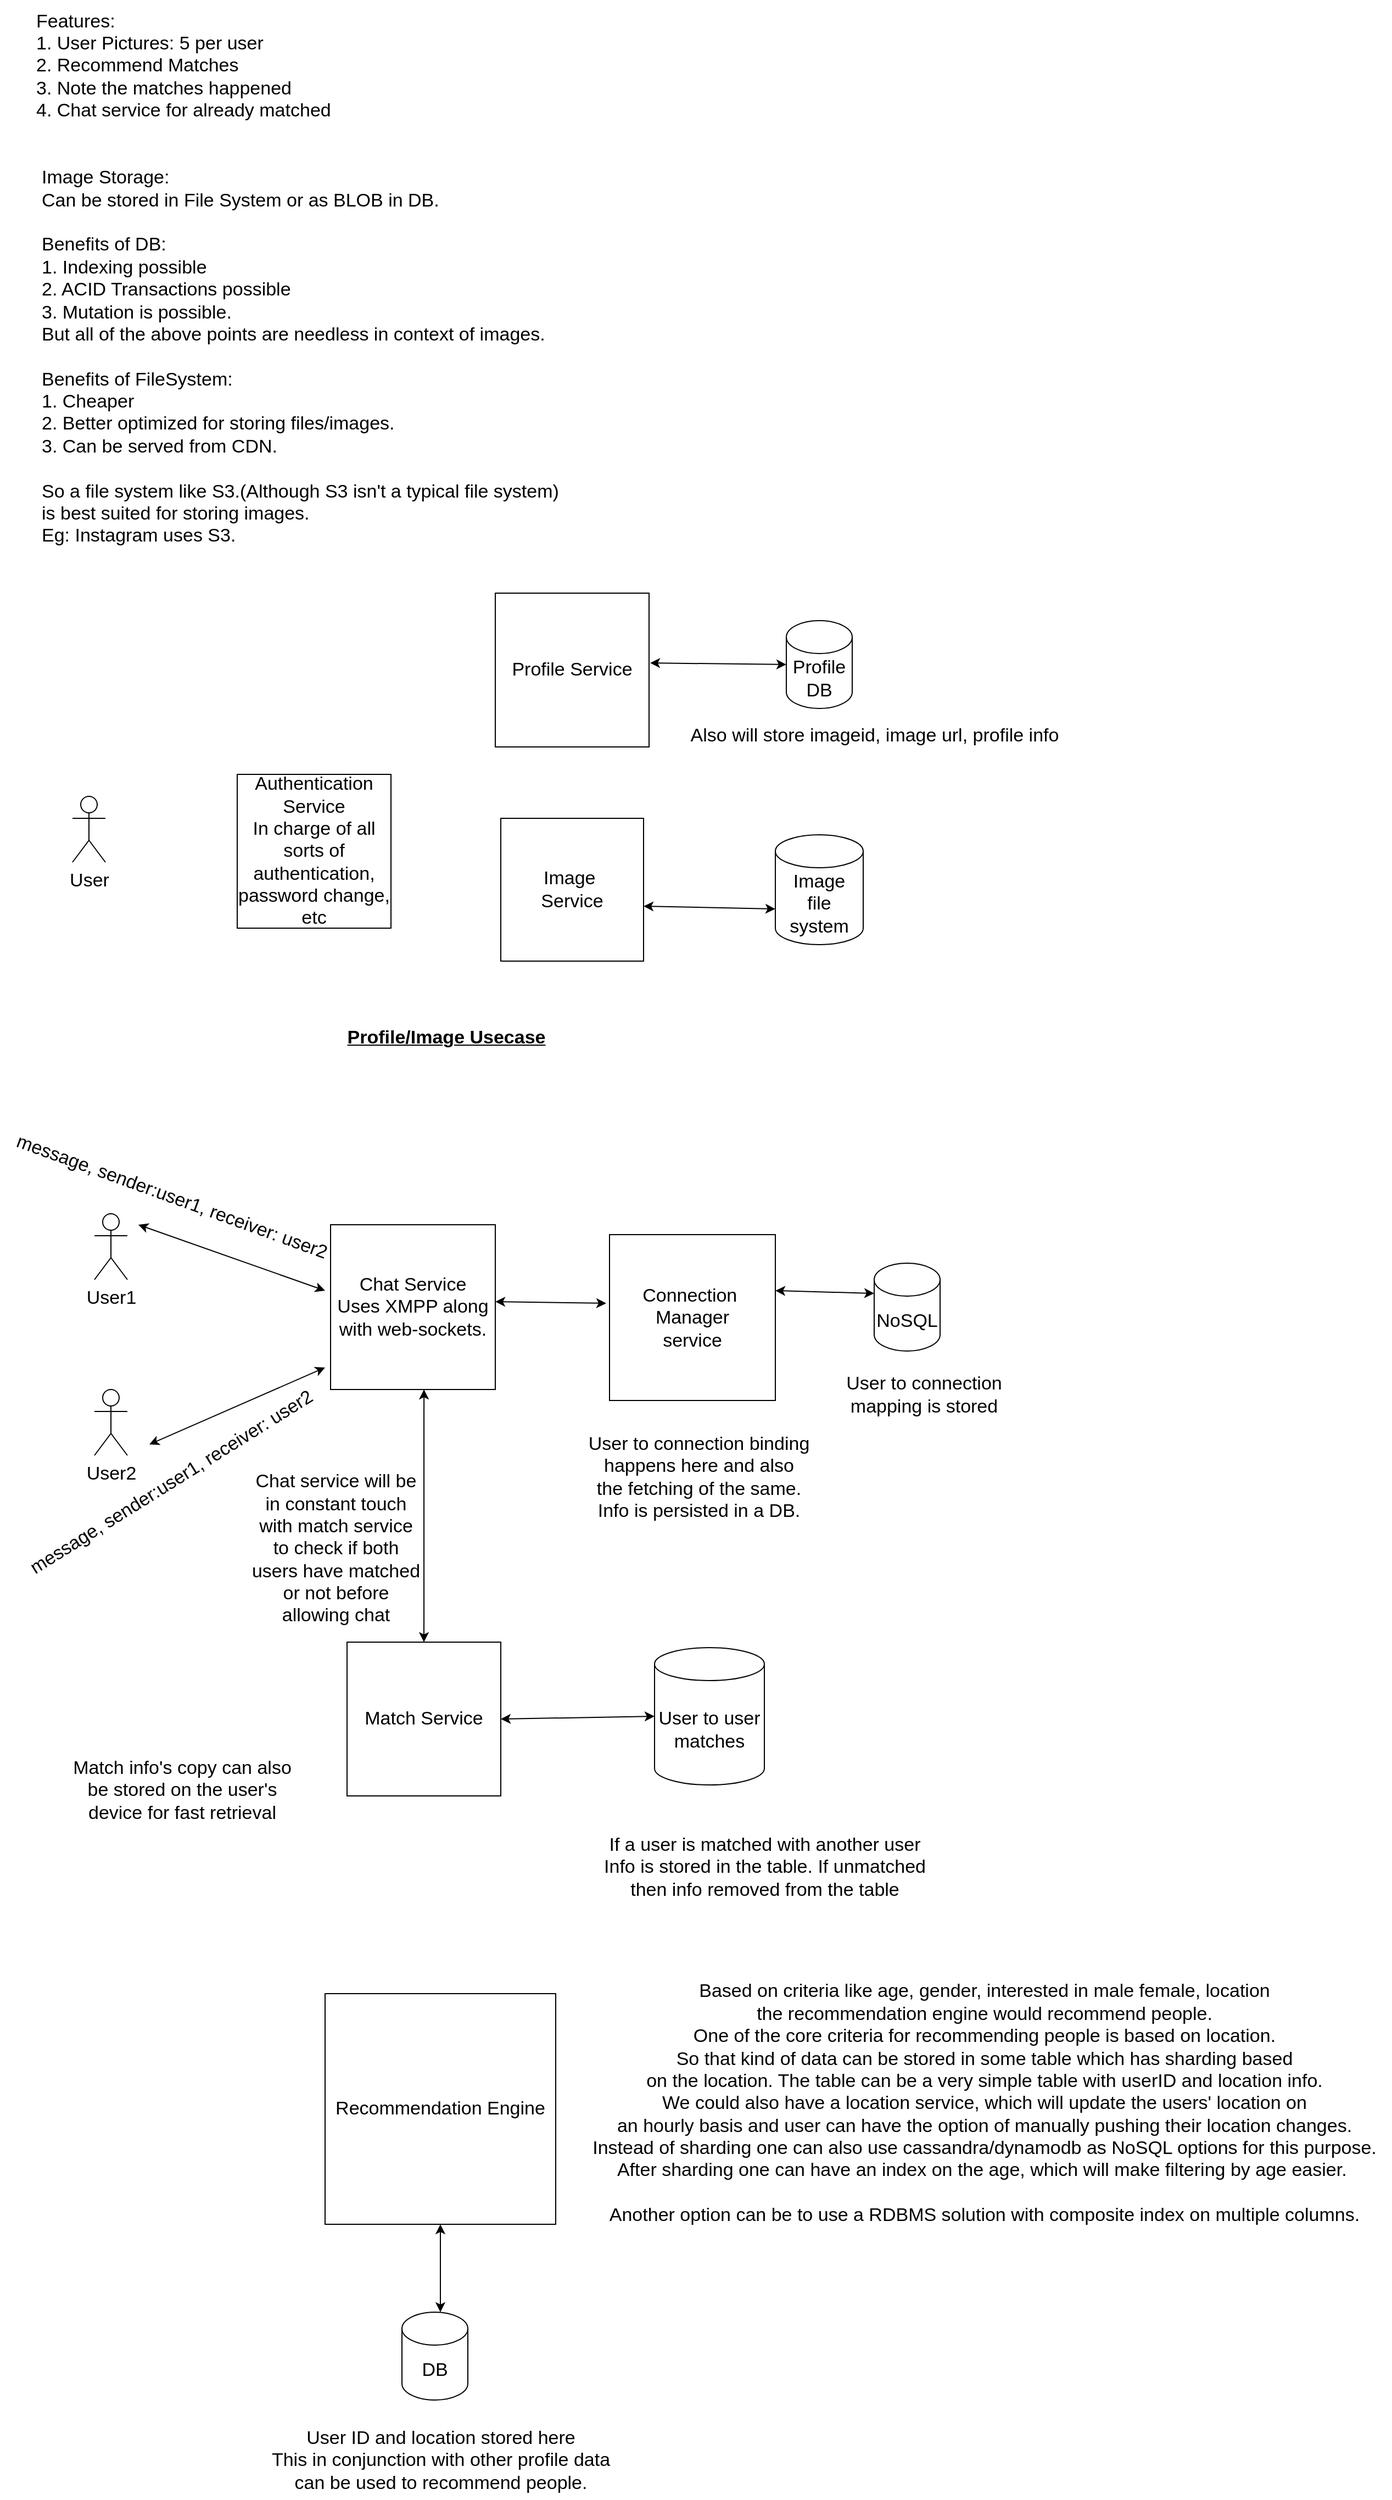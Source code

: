 <mxfile version="20.0.4" type="device"><diagram id="XNH3--C5J6dhItsGSzMF" name="Page-1"><mxGraphModel dx="1298" dy="812" grid="1" gridSize="10" guides="1" tooltips="1" connect="1" arrows="1" fold="1" page="1" pageScale="1" pageWidth="827" pageHeight="1169" math="0" shadow="0"><root><mxCell id="0"/><mxCell id="1" parent="0"/><mxCell id="prtHL_Eo7Iw6vyP3aKo5-2" value="&lt;font style=&quot;font-size: 17px;&quot;&gt;Features:&lt;br style=&quot;font-size: 17px;&quot;&gt;1. User Pictures: 5 per user&lt;br style=&quot;font-size: 17px;&quot;&gt;2. Recommend Matches&lt;br style=&quot;font-size: 17px;&quot;&gt;3. Note the matches happened&lt;br style=&quot;font-size: 17px;&quot;&gt;4. Chat service for already matched&lt;br style=&quot;font-size: 17px;&quot;&gt;&lt;/font&gt;" style="text;html=1;align=left;verticalAlign=middle;resizable=0;points=[];autosize=1;strokeColor=none;fillColor=none;fontSize=17;" vertex="1" parent="1"><mxGeometry x="35" y="45" width="290" height="120" as="geometry"/></mxCell><mxCell id="prtHL_Eo7Iw6vyP3aKo5-3" value="Image Storage:&lt;br&gt;Can be stored in File System or as BLOB in DB.&lt;br&gt;&lt;br&gt;Benefits of DB:&lt;br&gt;1. Indexing possible&lt;br&gt;2. ACID Transactions possible&lt;br&gt;3. Mutation is possible.&lt;br&gt;But all of the above points are needless in context of images.&lt;br&gt;&lt;br&gt;Benefits of FileSystem:&lt;br&gt;1. Cheaper&lt;br&gt;2. Better optimized for storing files/images.&lt;br&gt;3. Can be served from CDN.&lt;br&gt;&lt;br&gt;So a file system like S3.(Although S3 isn't a typical file system) &lt;br&gt;is best suited for storing images.&lt;br&gt;Eg: Instagram uses S3." style="text;html=1;align=left;verticalAlign=middle;resizable=0;points=[];autosize=1;strokeColor=none;fillColor=none;fontSize=17;" vertex="1" parent="1"><mxGeometry x="40" y="190" width="490" height="360" as="geometry"/></mxCell><mxCell id="prtHL_Eo7Iw6vyP3aKo5-4" value="User" style="shape=umlActor;verticalLabelPosition=bottom;verticalAlign=top;html=1;outlineConnect=0;fontSize=17;" vertex="1" parent="1"><mxGeometry x="70" y="770" width="30" height="60" as="geometry"/></mxCell><mxCell id="prtHL_Eo7Iw6vyP3aKo5-5" value="Authentication&lt;br&gt;Service&lt;br&gt;In charge of all&lt;br&gt;sorts of authentication, password change, etc" style="whiteSpace=wrap;html=1;aspect=fixed;fontSize=17;" vertex="1" parent="1"><mxGeometry x="220" y="750" width="140" height="140" as="geometry"/></mxCell><mxCell id="prtHL_Eo7Iw6vyP3aKo5-6" value="Profile Service" style="whiteSpace=wrap;html=1;aspect=fixed;fontSize=17;" vertex="1" parent="1"><mxGeometry x="455" y="585" width="140" height="140" as="geometry"/></mxCell><mxCell id="prtHL_Eo7Iw6vyP3aKo5-7" value="Profile&lt;br&gt;DB" style="shape=cylinder3;whiteSpace=wrap;html=1;boundedLbl=1;backgroundOutline=1;size=15;fontSize=17;" vertex="1" parent="1"><mxGeometry x="720" y="610" width="60" height="80" as="geometry"/></mxCell><mxCell id="prtHL_Eo7Iw6vyP3aKo5-8" value="Also will store imageid, image url, profile info" style="text;html=1;align=center;verticalAlign=middle;resizable=0;points=[];autosize=1;strokeColor=none;fillColor=none;fontSize=17;" vertex="1" parent="1"><mxGeometry x="620" y="700" width="360" height="30" as="geometry"/></mxCell><mxCell id="prtHL_Eo7Iw6vyP3aKo5-9" value="Image&amp;nbsp;&lt;br&gt;Service" style="whiteSpace=wrap;html=1;aspect=fixed;fontSize=17;" vertex="1" parent="1"><mxGeometry x="460" y="790" width="130" height="130" as="geometry"/></mxCell><mxCell id="prtHL_Eo7Iw6vyP3aKo5-10" value="Image&lt;br&gt;file system" style="shape=cylinder3;whiteSpace=wrap;html=1;boundedLbl=1;backgroundOutline=1;size=15;fontSize=17;" vertex="1" parent="1"><mxGeometry x="710" y="805" width="80" height="100" as="geometry"/></mxCell><mxCell id="prtHL_Eo7Iw6vyP3aKo5-11" value="" style="endArrow=classic;startArrow=classic;html=1;rounded=0;fontSize=17;entryX=0;entryY=0.5;entryDx=0;entryDy=0;entryPerimeter=0;exitX=1.007;exitY=0.454;exitDx=0;exitDy=0;exitPerimeter=0;" edge="1" parent="1" source="prtHL_Eo7Iw6vyP3aKo5-6" target="prtHL_Eo7Iw6vyP3aKo5-7"><mxGeometry width="50" height="50" relative="1" as="geometry"><mxPoint x="595" y="660" as="sourcePoint"/><mxPoint x="645" y="610" as="targetPoint"/></mxGeometry></mxCell><mxCell id="prtHL_Eo7Iw6vyP3aKo5-12" value="" style="endArrow=classic;startArrow=classic;html=1;rounded=0;fontSize=17;entryX=0;entryY=0;entryDx=0;entryDy=67.5;entryPerimeter=0;" edge="1" parent="1" target="prtHL_Eo7Iw6vyP3aKo5-10"><mxGeometry width="50" height="50" relative="1" as="geometry"><mxPoint x="590" y="870" as="sourcePoint"/><mxPoint x="640" y="820" as="targetPoint"/></mxGeometry></mxCell><mxCell id="prtHL_Eo7Iw6vyP3aKo5-13" value="User1" style="shape=umlActor;verticalLabelPosition=bottom;verticalAlign=top;html=1;outlineConnect=0;fontSize=17;" vertex="1" parent="1"><mxGeometry x="90" y="1150" width="30" height="60" as="geometry"/></mxCell><mxCell id="prtHL_Eo7Iw6vyP3aKo5-14" value="&lt;b&gt;&lt;u&gt;Profile/Image Usecase&lt;/u&gt;&lt;/b&gt;" style="text;html=1;align=center;verticalAlign=middle;resizable=0;points=[];autosize=1;strokeColor=none;fillColor=none;fontSize=17;" vertex="1" parent="1"><mxGeometry x="310" y="975" width="200" height="30" as="geometry"/></mxCell><mxCell id="prtHL_Eo7Iw6vyP3aKo5-15" value="Chat Service&lt;br&gt;Uses XMPP along&lt;br&gt;with web-sockets." style="whiteSpace=wrap;html=1;aspect=fixed;fontSize=17;" vertex="1" parent="1"><mxGeometry x="305" y="1160" width="150" height="150" as="geometry"/></mxCell><mxCell id="prtHL_Eo7Iw6vyP3aKo5-16" value="User2" style="shape=umlActor;verticalLabelPosition=bottom;verticalAlign=top;html=1;outlineConnect=0;fontSize=17;" vertex="1" parent="1"><mxGeometry x="90" y="1310" width="30" height="60" as="geometry"/></mxCell><mxCell id="prtHL_Eo7Iw6vyP3aKo5-17" value="" style="endArrow=classic;startArrow=classic;html=1;rounded=0;fontSize=17;" edge="1" parent="1"><mxGeometry width="50" height="50" relative="1" as="geometry"><mxPoint x="130" y="1160" as="sourcePoint"/><mxPoint x="300" y="1220" as="targetPoint"/></mxGeometry></mxCell><mxCell id="prtHL_Eo7Iw6vyP3aKo5-18" value="message, sender:user1, receiver: user2" style="text;html=1;align=center;verticalAlign=middle;resizable=0;points=[];autosize=1;strokeColor=none;fillColor=none;fontSize=17;rotation=20;" vertex="1" parent="1"><mxGeometry y="1120" width="320" height="30" as="geometry"/></mxCell><mxCell id="prtHL_Eo7Iw6vyP3aKo5-19" value="" style="endArrow=classic;startArrow=classic;html=1;rounded=0;fontSize=17;" edge="1" parent="1"><mxGeometry width="50" height="50" relative="1" as="geometry"><mxPoint x="140" y="1360" as="sourcePoint"/><mxPoint x="300" y="1290" as="targetPoint"/></mxGeometry></mxCell><mxCell id="prtHL_Eo7Iw6vyP3aKo5-20" value="message, sender:user1, receiver: user2" style="text;html=1;align=center;verticalAlign=middle;resizable=0;points=[];autosize=1;strokeColor=none;fillColor=none;fontSize=17;rotation=-32;" vertex="1" parent="1"><mxGeometry y="1380" width="320" height="30" as="geometry"/></mxCell><mxCell id="prtHL_Eo7Iw6vyP3aKo5-21" value="Connection&amp;nbsp;&lt;br&gt;Manager&lt;br&gt;service" style="whiteSpace=wrap;html=1;aspect=fixed;fontSize=17;" vertex="1" parent="1"><mxGeometry x="559" y="1169" width="151" height="151" as="geometry"/></mxCell><mxCell id="prtHL_Eo7Iw6vyP3aKo5-22" value="NoSQL" style="shape=cylinder3;whiteSpace=wrap;html=1;boundedLbl=1;backgroundOutline=1;size=15;fontSize=17;" vertex="1" parent="1"><mxGeometry x="800" y="1195" width="60" height="80" as="geometry"/></mxCell><mxCell id="prtHL_Eo7Iw6vyP3aKo5-24" value="User to connection binding&lt;br&gt;happens here and also&lt;br&gt;the fetching of the same.&lt;br&gt;Info is persisted in a DB." style="text;html=1;align=center;verticalAlign=middle;resizable=0;points=[];autosize=1;strokeColor=none;fillColor=none;fontSize=17;" vertex="1" parent="1"><mxGeometry x="530" y="1340" width="220" height="100" as="geometry"/></mxCell><mxCell id="prtHL_Eo7Iw6vyP3aKo5-25" value="" style="endArrow=classic;startArrow=classic;html=1;rounded=0;fontSize=17;entryX=-0.02;entryY=0.414;entryDx=0;entryDy=0;entryPerimeter=0;" edge="1" parent="1" target="prtHL_Eo7Iw6vyP3aKo5-21"><mxGeometry width="50" height="50" relative="1" as="geometry"><mxPoint x="455" y="1230" as="sourcePoint"/><mxPoint x="505" y="1180" as="targetPoint"/></mxGeometry></mxCell><mxCell id="prtHL_Eo7Iw6vyP3aKo5-26" value="" style="endArrow=classic;startArrow=classic;html=1;rounded=0;fontSize=17;entryX=0;entryY=0;entryDx=0;entryDy=27.5;entryPerimeter=0;" edge="1" parent="1" target="prtHL_Eo7Iw6vyP3aKo5-22"><mxGeometry width="50" height="50" relative="1" as="geometry"><mxPoint x="710" y="1220" as="sourcePoint"/><mxPoint x="780" y="1222" as="targetPoint"/></mxGeometry></mxCell><mxCell id="prtHL_Eo7Iw6vyP3aKo5-27" value="User to connection&lt;br&gt;mapping is stored" style="text;html=1;align=center;verticalAlign=middle;resizable=0;points=[];autosize=1;strokeColor=none;fillColor=none;fontSize=17;" vertex="1" parent="1"><mxGeometry x="760" y="1290" width="170" height="50" as="geometry"/></mxCell><mxCell id="prtHL_Eo7Iw6vyP3aKo5-30" value="Match Service" style="whiteSpace=wrap;html=1;aspect=fixed;fontSize=17;" vertex="1" parent="1"><mxGeometry x="320" y="1540" width="140" height="140" as="geometry"/></mxCell><mxCell id="prtHL_Eo7Iw6vyP3aKo5-31" value="User to user matches" style="shape=cylinder3;whiteSpace=wrap;html=1;boundedLbl=1;backgroundOutline=1;size=15;fontSize=17;" vertex="1" parent="1"><mxGeometry x="600" y="1545" width="100" height="125" as="geometry"/></mxCell><mxCell id="prtHL_Eo7Iw6vyP3aKo5-33" value="" style="endArrow=classic;startArrow=classic;html=1;rounded=0;fontSize=17;entryX=0;entryY=0.5;entryDx=0;entryDy=0;entryPerimeter=0;" edge="1" parent="1" target="prtHL_Eo7Iw6vyP3aKo5-31"><mxGeometry width="50" height="50" relative="1" as="geometry"><mxPoint x="460" y="1610" as="sourcePoint"/><mxPoint x="510" y="1560" as="targetPoint"/></mxGeometry></mxCell><mxCell id="prtHL_Eo7Iw6vyP3aKo5-34" value="If a user is matched with another user&lt;br&gt;Info is stored in the table. If unmatched&lt;br&gt;then info removed from the table" style="text;html=1;align=center;verticalAlign=middle;resizable=0;points=[];autosize=1;strokeColor=none;fillColor=none;fontSize=17;" vertex="1" parent="1"><mxGeometry x="540" y="1710" width="320" height="70" as="geometry"/></mxCell><mxCell id="prtHL_Eo7Iw6vyP3aKo5-35" value="" style="endArrow=classic;startArrow=classic;html=1;rounded=0;fontSize=17;entryX=0.567;entryY=1;entryDx=0;entryDy=0;entryPerimeter=0;" edge="1" parent="1" source="prtHL_Eo7Iw6vyP3aKo5-30" target="prtHL_Eo7Iw6vyP3aKo5-15"><mxGeometry width="50" height="50" relative="1" as="geometry"><mxPoint x="390" y="1460" as="sourcePoint"/><mxPoint x="440" y="1410" as="targetPoint"/></mxGeometry></mxCell><mxCell id="prtHL_Eo7Iw6vyP3aKo5-36" value="Chat service will be in constant touch with match service to check if both users have matched or not before allowing chat" style="text;html=1;strokeColor=none;fillColor=none;align=center;verticalAlign=middle;whiteSpace=wrap;rounded=0;fontSize=17;" vertex="1" parent="1"><mxGeometry x="230" y="1440" width="160" height="30" as="geometry"/></mxCell><mxCell id="prtHL_Eo7Iw6vyP3aKo5-38" value="Match info's copy can also be stored on the user's device for fast retrieval" style="text;html=1;strokeColor=none;fillColor=none;align=center;verticalAlign=middle;whiteSpace=wrap;rounded=0;fontSize=17;" vertex="1" parent="1"><mxGeometry x="60" y="1660" width="220" height="30" as="geometry"/></mxCell><mxCell id="prtHL_Eo7Iw6vyP3aKo5-39" value="Recommendation Engine" style="whiteSpace=wrap;html=1;aspect=fixed;fontSize=17;" vertex="1" parent="1"><mxGeometry x="300" y="1860" width="210" height="210" as="geometry"/></mxCell><mxCell id="prtHL_Eo7Iw6vyP3aKo5-40" value="Based on criteria like age, gender, interested in male female, location&lt;br&gt;the recommendation engine would recommend people.&lt;br&gt;One of the core criteria for recommending people is based on location.&lt;br&gt;So that kind of data can be stored in some table which has sharding based&lt;br&gt;on the location. The table can be a very simple table with userID and location info.&lt;br&gt;We could also have a location service, which will update the users' location on&lt;br&gt;an hourly basis and user can have the option of manually pushing their location changes.&lt;br&gt;Instead of sharding one can also use cassandra/dynamodb as NoSQL options for this purpose.&lt;br&gt;After sharding one can have an index on the age, which will make filtering by age easier.&amp;nbsp;&lt;br&gt;&lt;br&gt;Another option can be to use a RDBMS solution with composite index on multiple columns." style="text;html=1;align=center;verticalAlign=middle;resizable=0;points=[];autosize=1;strokeColor=none;fillColor=none;fontSize=17;" vertex="1" parent="1"><mxGeometry x="530" y="1840" width="740" height="240" as="geometry"/></mxCell><mxCell id="prtHL_Eo7Iw6vyP3aKo5-42" value="DB" style="shape=cylinder3;whiteSpace=wrap;html=1;boundedLbl=1;backgroundOutline=1;size=15;fontSize=17;" vertex="1" parent="1"><mxGeometry x="370" y="2150" width="60" height="80" as="geometry"/></mxCell><mxCell id="prtHL_Eo7Iw6vyP3aKo5-43" value="User ID and location stored here&lt;br&gt;This in conjunction with other profile data&lt;br&gt;can be used to recommend people." style="text;html=1;align=center;verticalAlign=middle;resizable=0;points=[];autosize=1;strokeColor=none;fillColor=none;fontSize=17;" vertex="1" parent="1"><mxGeometry x="240" y="2250" width="330" height="70" as="geometry"/></mxCell><mxCell id="prtHL_Eo7Iw6vyP3aKo5-44" value="" style="endArrow=classic;startArrow=classic;html=1;rounded=0;fontSize=17;entryX=0.5;entryY=1;entryDx=0;entryDy=0;" edge="1" parent="1" target="prtHL_Eo7Iw6vyP3aKo5-39"><mxGeometry width="50" height="50" relative="1" as="geometry"><mxPoint x="405" y="2150" as="sourcePoint"/><mxPoint x="455" y="2100" as="targetPoint"/></mxGeometry></mxCell></root></mxGraphModel></diagram></mxfile>